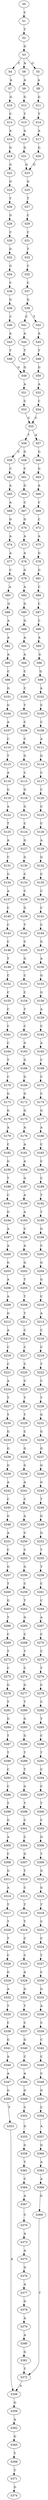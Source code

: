 strict digraph  {
	S0 -> S1 [ label = C ];
	S1 -> S2 [ label = T ];
	S2 -> S3 [ label = G ];
	S3 -> S4 [ label = C ];
	S3 -> S5 [ label = G ];
	S3 -> S6 [ label = A ];
	S4 -> S7 [ label = A ];
	S5 -> S8 [ label = A ];
	S6 -> S9 [ label = A ];
	S7 -> S10 [ label = G ];
	S8 -> S11 [ label = G ];
	S9 -> S12 [ label = G ];
	S10 -> S13 [ label = C ];
	S11 -> S14 [ label = T ];
	S12 -> S15 [ label = T ];
	S13 -> S16 [ label = A ];
	S14 -> S17 [ label = A ];
	S15 -> S18 [ label = A ];
	S16 -> S19 [ label = G ];
	S17 -> S20 [ label = G ];
	S18 -> S21 [ label = G ];
	S19 -> S22 [ label = G ];
	S20 -> S23 [ label = G ];
	S21 -> S23 [ label = G ];
	S22 -> S24 [ label = G ];
	S23 -> S25 [ label = G ];
	S24 -> S26 [ label = T ];
	S25 -> S27 [ label = T ];
	S26 -> S28 [ label = G ];
	S27 -> S29 [ label = C ];
	S28 -> S30 [ label = C ];
	S29 -> S31 [ label = C ];
	S30 -> S32 [ label = G ];
	S31 -> S33 [ label = T ];
	S32 -> S34 [ label = G ];
	S33 -> S35 [ label = C ];
	S34 -> S36 [ label = C ];
	S35 -> S37 [ label = C ];
	S36 -> S38 [ label = G ];
	S37 -> S39 [ label = G ];
	S38 -> S40 [ label = C ];
	S39 -> S41 [ label = C ];
	S39 -> S42 [ label = T ];
	S40 -> S43 [ label = A ];
	S41 -> S44 [ label = A ];
	S42 -> S45 [ label = A ];
	S43 -> S46 [ label = T ];
	S44 -> S47 [ label = T ];
	S45 -> S48 [ label = T ];
	S46 -> S49 [ label = G ];
	S47 -> S49 [ label = G ];
	S48 -> S50 [ label = G ];
	S49 -> S51 [ label = A ];
	S50 -> S52 [ label = A ];
	S51 -> S53 [ label = C ];
	S52 -> S54 [ label = C ];
	S53 -> S55 [ label = C ];
	S54 -> S55 [ label = C ];
	S55 -> S56 [ label = T ];
	S55 -> S57 [ label = A ];
	S56 -> S58 [ label = G ];
	S56 -> S59 [ label = C ];
	S57 -> S60 [ label = G ];
	S58 -> S61 [ label = C ];
	S59 -> S62 [ label = C ];
	S60 -> S63 [ label = G ];
	S61 -> S64 [ label = G ];
	S62 -> S65 [ label = A ];
	S63 -> S66 [ label = A ];
	S64 -> S67 [ label = C ];
	S65 -> S68 [ label = A ];
	S66 -> S69 [ label = C ];
	S67 -> S70 [ label = G ];
	S68 -> S71 [ label = G ];
	S69 -> S72 [ label = C ];
	S70 -> S73 [ label = A ];
	S71 -> S74 [ label = A ];
	S72 -> S75 [ label = A ];
	S73 -> S76 [ label = A ];
	S74 -> S77 [ label = A ];
	S75 -> S78 [ label = G ];
	S76 -> S79 [ label = G ];
	S77 -> S80 [ label = C ];
	S78 -> S81 [ label = G ];
	S79 -> S82 [ label = A ];
	S80 -> S83 [ label = A ];
	S81 -> S84 [ label = C ];
	S82 -> S85 [ label = G ];
	S83 -> S86 [ label = G ];
	S84 -> S87 [ label = C ];
	S85 -> S88 [ label = G ];
	S86 -> S89 [ label = A ];
	S87 -> S90 [ label = C ];
	S88 -> S91 [ label = A ];
	S89 -> S92 [ label = A ];
	S90 -> S93 [ label = A ];
	S91 -> S94 [ label = A ];
	S92 -> S95 [ label = A ];
	S93 -> S96 [ label = G ];
	S94 -> S97 [ label = C ];
	S95 -> S98 [ label = C ];
	S96 -> S99 [ label = G ];
	S97 -> S100 [ label = C ];
	S98 -> S101 [ label = G ];
	S99 -> S102 [ label = A ];
	S100 -> S103 [ label = T ];
	S101 -> S104 [ label = G ];
	S102 -> S105 [ label = C ];
	S103 -> S106 [ label = C ];
	S104 -> S107 [ label = A ];
	S105 -> S108 [ label = C ];
	S106 -> S109 [ label = C ];
	S107 -> S110 [ label = C ];
	S108 -> S111 [ label = A ];
	S109 -> S112 [ label = G ];
	S110 -> S113 [ label = T ];
	S111 -> S114 [ label = G ];
	S112 -> S115 [ label = C ];
	S113 -> S116 [ label = A ];
	S114 -> S117 [ label = C ];
	S115 -> S118 [ label = G ];
	S116 -> S119 [ label = G ];
	S117 -> S120 [ label = C ];
	S118 -> S121 [ label = G ];
	S119 -> S122 [ label = A ];
	S120 -> S123 [ label = C ];
	S121 -> S124 [ label = C ];
	S122 -> S125 [ label = T ];
	S123 -> S126 [ label = C ];
	S124 -> S127 [ label = G ];
	S125 -> S128 [ label = A ];
	S126 -> S129 [ label = A ];
	S127 -> S130 [ label = G ];
	S128 -> S131 [ label = C ];
	S129 -> S132 [ label = G ];
	S130 -> S133 [ label = C ];
	S131 -> S134 [ label = G ];
	S132 -> S135 [ label = C ];
	S133 -> S136 [ label = C ];
	S134 -> S137 [ label = A ];
	S135 -> S138 [ label = C ];
	S136 -> S139 [ label = G ];
	S137 -> S140 [ label = C ];
	S138 -> S141 [ label = C ];
	S139 -> S142 [ label = T ];
	S140 -> S143 [ label = C ];
	S141 -> S144 [ label = C ];
	S142 -> S145 [ label = C ];
	S143 -> S146 [ label = C ];
	S144 -> S147 [ label = G ];
	S145 -> S148 [ label = G ];
	S146 -> S149 [ label = T ];
	S147 -> S150 [ label = A ];
	S148 -> S151 [ label = C ];
	S149 -> S152 [ label = C ];
	S150 -> S153 [ label = G ];
	S151 -> S154 [ label = C ];
	S152 -> S155 [ label = C ];
	S153 -> S156 [ label = G ];
	S154 -> S157 [ label = T ];
	S155 -> S158 [ label = C ];
	S156 -> S159 [ label = A ];
	S157 -> S160 [ label = C ];
	S158 -> S161 [ label = C ];
	S159 -> S162 [ label = C ];
	S160 -> S163 [ label = G ];
	S161 -> S164 [ label = C ];
	S162 -> S165 [ label = A ];
	S163 -> S166 [ label = G ];
	S164 -> S167 [ label = T ];
	S165 -> S168 [ label = C ];
	S166 -> S169 [ label = G ];
	S167 -> S170 [ label = C ];
	S168 -> S171 [ label = C ];
	S169 -> S172 [ label = G ];
	S170 -> S173 [ label = G ];
	S171 -> S174 [ label = C ];
	S172 -> S175 [ label = G ];
	S173 -> S176 [ label = G ];
	S174 -> S177 [ label = G ];
	S175 -> S178 [ label = A ];
	S176 -> S179 [ label = A ];
	S177 -> S180 [ label = A ];
	S178 -> S181 [ label = A ];
	S179 -> S182 [ label = C ];
	S180 -> S183 [ label = C ];
	S181 -> S184 [ label = A ];
	S182 -> S185 [ label = G ];
	S183 -> S186 [ label = C ];
	S184 -> S187 [ label = G ];
	S185 -> S188 [ label = T ];
	S186 -> S189 [ label = C ];
	S187 -> S190 [ label = A ];
	S188 -> S191 [ label = C ];
	S189 -> S192 [ label = T ];
	S190 -> S193 [ label = A ];
	S191 -> S194 [ label = G ];
	S192 -> S195 [ label = T ];
	S193 -> S196 [ label = C ];
	S194 -> S197 [ label = A ];
	S195 -> S198 [ label = G ];
	S196 -> S199 [ label = A ];
	S197 -> S200 [ label = A ];
	S198 -> S201 [ label = C ];
	S199 -> S202 [ label = G ];
	S200 -> S203 [ label = G ];
	S201 -> S204 [ label = G ];
	S202 -> S205 [ label = T ];
	S203 -> S206 [ label = A ];
	S204 -> S207 [ label = G ];
	S205 -> S208 [ label = T ];
	S206 -> S209 [ label = A ];
	S207 -> S210 [ label = C ];
	S208 -> S211 [ label = T ];
	S209 -> S212 [ label = G ];
	S210 -> S213 [ label = A ];
	S211 -> S214 [ label = C ];
	S212 -> S215 [ label = A ];
	S213 -> S216 [ label = C ];
	S214 -> S217 [ label = C ];
	S215 -> S218 [ label = C ];
	S216 -> S219 [ label = C ];
	S217 -> S220 [ label = C ];
	S218 -> S221 [ label = C ];
	S219 -> S222 [ label = T ];
	S220 -> S223 [ label = C ];
	S221 -> S224 [ label = A ];
	S222 -> S225 [ label = C ];
	S223 -> S226 [ label = T ];
	S224 -> S227 [ label = T ];
	S225 -> S228 [ label = T ];
	S226 -> S229 [ label = T ];
	S227 -> S230 [ label = T ];
	S228 -> S231 [ label = G ];
	S229 -> S232 [ label = C ];
	S230 -> S233 [ label = G ];
	S231 -> S234 [ label = G ];
	S232 -> S235 [ label = G ];
	S233 -> S236 [ label = G ];
	S234 -> S237 [ label = G ];
	S235 -> S238 [ label = G ];
	S236 -> S239 [ label = G ];
	S237 -> S240 [ label = G ];
	S238 -> S241 [ label = A ];
	S239 -> S242 [ label = A ];
	S240 -> S243 [ label = G ];
	S241 -> S244 [ label = C ];
	S242 -> S245 [ label = C ];
	S243 -> S246 [ label = T ];
	S244 -> S247 [ label = A ];
	S245 -> S248 [ label = G ];
	S246 -> S249 [ label = G ];
	S247 -> S250 [ label = C ];
	S248 -> S251 [ label = A ];
	S249 -> S252 [ label = G ];
	S250 -> S253 [ label = C ];
	S251 -> S254 [ label = C ];
	S252 -> S255 [ label = T ];
	S253 -> S256 [ label = G ];
	S254 -> S257 [ label = G ];
	S255 -> S258 [ label = T ];
	S256 -> S259 [ label = C ];
	S257 -> S260 [ label = T ];
	S258 -> S261 [ label = C ];
	S259 -> S262 [ label = T ];
	S260 -> S263 [ label = G ];
	S261 -> S264 [ label = C ];
	S262 -> S265 [ label = G ];
	S263 -> S266 [ label = T ];
	S264 -> S267 [ label = A ];
	S265 -> S268 [ label = C ];
	S266 -> S269 [ label = C ];
	S267 -> S270 [ label = C ];
	S268 -> S271 [ label = T ];
	S269 -> S272 [ label = T ];
	S270 -> S273 [ label = C ];
	S271 -> S274 [ label = C ];
	S272 -> S275 [ label = C ];
	S273 -> S276 [ label = T ];
	S274 -> S277 [ label = G ];
	S275 -> S278 [ label = G ];
	S276 -> S279 [ label = C ];
	S277 -> S280 [ label = T ];
	S278 -> S281 [ label = T ];
	S279 -> S282 [ label = C ];
	S280 -> S283 [ label = G ];
	S281 -> S284 [ label = G ];
	S282 -> S285 [ label = T ];
	S283 -> S286 [ label = G ];
	S284 -> S287 [ label = T ];
	S285 -> S288 [ label = C ];
	S286 -> S289 [ label = T ];
	S287 -> S290 [ label = T ];
	S288 -> S291 [ label = T ];
	S289 -> S292 [ label = T ];
	S290 -> S293 [ label = C ];
	S291 -> S294 [ label = C ];
	S292 -> S295 [ label = G ];
	S293 -> S296 [ label = C ];
	S294 -> S297 [ label = C ];
	S295 -> S298 [ label = T ];
	S296 -> S299 [ label = T ];
	S297 -> S300 [ label = T ];
	S298 -> S301 [ label = C ];
	S299 -> S302 [ label = G ];
	S300 -> S303 [ label = C ];
	S301 -> S304 [ label = C ];
	S302 -> S305 [ label = A ];
	S303 -> S306 [ label = G ];
	S304 -> S307 [ label = G ];
	S305 -> S308 [ label = C ];
	S306 -> S309 [ label = T ];
	S307 -> S310 [ label = T ];
	S308 -> S311 [ label = G ];
	S309 -> S312 [ label = G ];
	S310 -> S313 [ label = C ];
	S311 -> S314 [ label = A ];
	S312 -> S315 [ label = G ];
	S313 -> S316 [ label = T ];
	S314 -> S317 [ label = T ];
	S315 -> S318 [ label = T ];
	S316 -> S319 [ label = T ];
	S317 -> S320 [ label = T ];
	S318 -> S321 [ label = C ];
	S319 -> S322 [ label = C ];
	S320 -> S323 [ label = T ];
	S321 -> S324 [ label = C ];
	S322 -> S325 [ label = C ];
	S323 -> S326 [ label = C ];
	S324 -> S327 [ label = T ];
	S325 -> S328 [ label = A ];
	S326 -> S329 [ label = G ];
	S327 -> S330 [ label = C ];
	S328 -> S331 [ label = G ];
	S329 -> S332 [ label = A ];
	S330 -> S333 [ label = G ];
	S331 -> S334 [ label = T ];
	S332 -> S335 [ label = T ];
	S333 -> S336 [ label = A ];
	S334 -> S337 [ label = C ];
	S335 -> S338 [ label = C ];
	S336 -> S339 [ label = C ];
	S337 -> S340 [ label = G ];
	S338 -> S341 [ label = G ];
	S339 -> S342 [ label = C ];
	S340 -> S343 [ label = C ];
	S341 -> S344 [ label = A ];
	S342 -> S345 [ label = C ];
	S343 -> S346 [ label = A ];
	S344 -> S347 [ label = A ];
	S345 -> S348 [ label = C ];
	S346 -> S349 [ label = G ];
	S347 -> S350 [ label = G ];
	S348 -> S351 [ label = G ];
	S349 -> S352 [ label = C ];
	S350 -> S353 [ label = T ];
	S351 -> S354 [ label = C ];
	S352 -> S355 [ label = G ];
	S353 -> S356 [ label = A ];
	S354 -> S357 [ label = A ];
	S355 -> S358 [ label = G ];
	S356 -> S359 [ label = G ];
	S357 -> S360 [ label = G ];
	S358 -> S361 [ label = T ];
	S359 -> S362 [ label = A ];
	S360 -> S363 [ label = A ];
	S361 -> S364 [ label = C ];
	S362 -> S365 [ label = G ];
	S363 -> S366 [ label = A ];
	S364 -> S367 [ label = A ];
	S365 -> S368 [ label = T ];
	S366 -> S369 [ label = G ];
	S367 -> S370 [ label = C ];
	S368 -> S371 [ label = C ];
	S369 -> S372 [ label = T ];
	S370 -> S373 [ label = A ];
	S371 -> S374 [ label = G ];
	S372 -> S356 [ label = A ];
	S373 -> S375 [ label = A ];
	S375 -> S376 [ label = G ];
	S376 -> S377 [ label = A ];
	S377 -> S378 [ label = G ];
	S378 -> S379 [ label = A ];
	S379 -> S380 [ label = A ];
	S380 -> S381 [ label = G ];
	S381 -> S372 [ label = T ];
}
